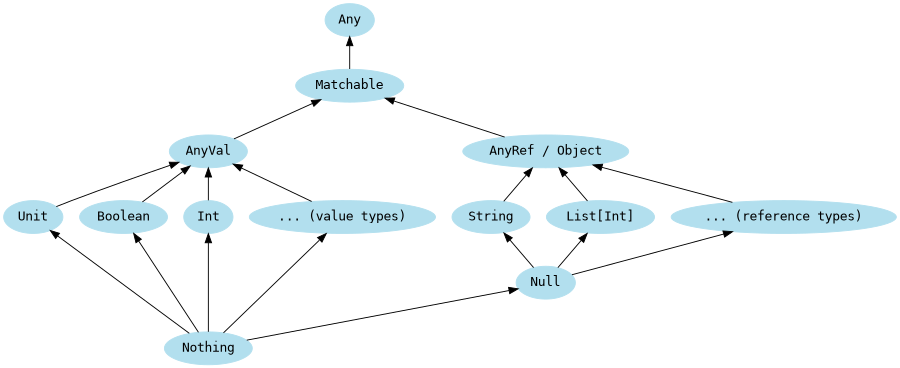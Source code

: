 digraph unix {
  rankdir = BT;
	size="6,6";
	node [color=lightblue2, style=filled, fontname="Consolas"];


  {rank=same; "AnyVal"; "AnyRef / Object"}

  {rank=same;
    "Unit"; "Boolean"; "Int"; "... (value types)";
    "String"; "List[Int]"; "... (reference types)"
  }

	"Matchable" -> "Any";
  "AnyVal" -> "Matchable";
  "AnyRef / Object" -> "Matchable";

  "Unit" -> "AnyVal";
  "Boolean" -> "AnyVal";
  "Int" -> "AnyVal";
  "... (value types)" -> "AnyVal";

  "String" -> "AnyRef / Object";
  "List[Int]" -> "AnyRef / Object";
  "... (reference types)" -> "AnyRef / Object";

  "Null" -> "String";
  "Null" -> "List[Int]";
  "Null" -> "... (reference types)";

  "Nothing" -> "Null";
  "Nothing" -> "Unit";
  "Nothing" -> "Boolean";
  "Nothing" -> "Int";
  "Nothing" -> "... (value types)";

}
